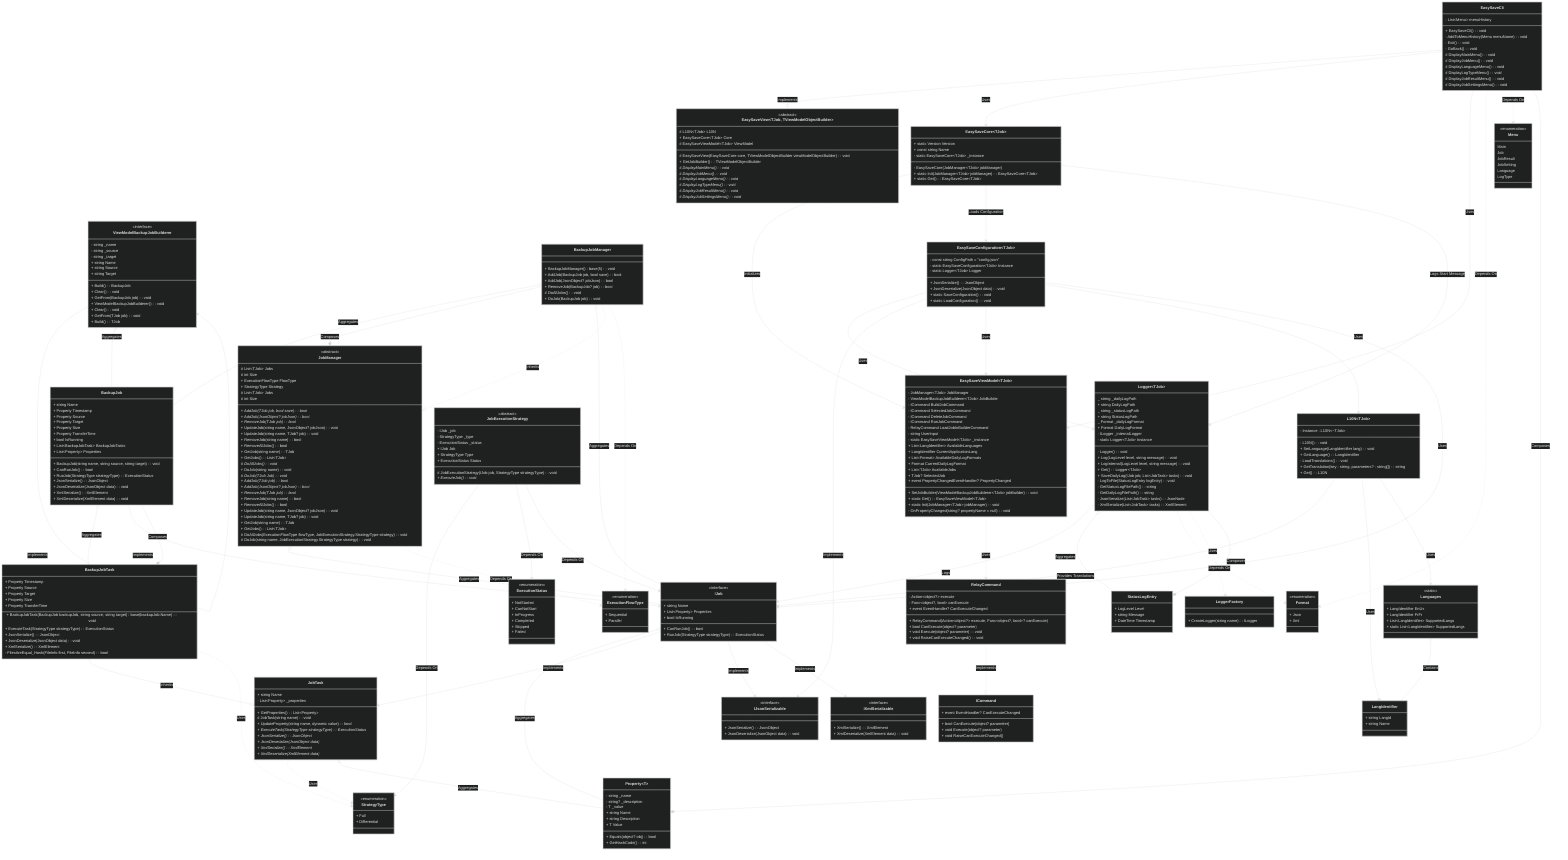 ---
config:
  theme: dark
---
classDiagram
    class Menu {
        <<enumeration>>
        Main
        Job
        JobResult
        JobSetting
        Language
        LogType
    }

    class EasySaveCli {
        - List~Menu~ menuHistory
        + EasySaveCli() : void
        - AddToMenuHistory(Menu menuName) : void
        - Exit() : void
        - GoBack() : void
        # DisplayMainMenu() : void
        # DisplayJobMenu() : void
        # DisplayLanguageMenu() : void
        # DisplayLogTypeMenu() : void
        # DisplayJobResultMenu() : void
        # DisplayJobSettingsMenu() : void
    }

    class ViewModelBackupJobBuilderer {
        - string _name
        - string _source
        - string _target
        + string Name
        + string Source
        + string Target
        + Build() : BackupJob
        + Clear() : void 
        + GetFrom(BackupJob job) : void
        + ViewModelBackupJobBuilderer() : void
    }

    class ViewModelBackupJobBuilderer~TJob~ {
        <<interface>>
        + Clear() : void
        + GetFrom(TJob job) : void
        + Build() : TJob
    }

    class BackupJob {
        + string Name
        + Property Timestamp
        + Property Source
        + Property Target
        + Property Size
        + Property TransferTime
        + bool IsRunning
        + List~BackupJobTask~ BackupJobTasks
        + List~Property~ Properties
        + BackupJob(string name, string source, string target) : void
        + CanRunJob() : bool
        + RunJob(StrategyType strategyType) : ExecutionStatus
        + JsonSerialize() : JsonObject
        + JsonDeserialize(JsonObject data) : void
        + XmlSerialize() : XmlElement
        + XmlDeserialize(XmlElement data) : void
    }

    class BackupJobManager {
        + BackupJobManager() : base(5) : void
        + AddJob(BackupJob job, bool save) : bool
        + AddJob(JsonObject? jobJson) : bool
        + RemoveJob(BackupJob? job) : bool
        # DoAllJobs() : void
        + DoJob(BackupJob job) : void
    }

    class JobManager {
        <<abstract>>
        # List~TJob~ Jobs
        # int Size
        + ExecutionFlowType FlowType
        + StrategyType Strategy
        + AddJob(TJob job, bool save)* : bool
        + AddJob(JsonObject? jobJson)* : bool
        + RemoveJob(TJob job)* : bool
        + UpdateJob(string name, JsonObject? jobJson) : void
        + UpdateJob(string name, TJob? job) : void
        + RemoveJob(string name) : bool
        + RemoveAllJobs() : bool
        + GetJob(string name) : TJob
        + GetJobs() : List~TJob~
        # DoAllJobs()* : void
        + DoJob(string name) : void
        # DoJob(TJob Job)* : void
    }

    class BackupJobTask {
        + Property Timestamp
        + Property Source
        + Property Target
        + Property Size
        + Property TransferTime
        + BackupJobTask(BackupJob backupJob, string source, string target) : base(backupJob.Name) : void
        + ExecuteTask(StrategyType strategyType) : ExecutionStatus
        + JsonSerialize() : JsonObject
        + JsonDeserialize(JsonObject data) : void
        + XmlSerialize() : XmlElement
        - FilesAreEqual_Hash(FileInfo first, FileInfo second)$ : bool
    }

    class L10N~TJob~ {
        - Instance : L10N~~TJob~
        - L10N() : void
        + SetLanguage(LangIdentifier lang) : void
        + GetLanguage() : LangIdentifier
        - LoadTranslations() : void
        + GetTranslation(key : string, parameters? : string[]) : string
        + Get() : L10N<TJob>
    }

    class LangIdentifier {
        + string LangId
        + string Name
    }

    class Languages {
        <<static>>
        + LangIdentifier EnUs
        + LangIdentifier FrFr
        + List~LangIdentifier~ SupportedLangs
    }

    class Format {
        <<enumeration>>
        + Json
        + Xml
    }

    class Logger~TJob~ {
        _ string _dailyLogPath
        + string DailyLogPath
        _ string _statusLogPath
        + string StatusLogPath
        _ Format _dailyLogFormat
        + Format DailyLogFormat
        - ILogger _internalLogger
        - static Logger~TJob~ Instance
        - Logger() : void
        + Log(LogLevel level, string message)$ : void
        + LogInternal(LogLevel level, string message) : void
        + Get()$ : Logger~TJob~ 
        + SaveDailyLog(IJob job, List~JobTask~ tasks) : void
        - LogToFile(StatusLogEntry logEntry) : void
        - GetStatusLogFilePath() : string
        - GetDailyLogFilePath() : string
        - JsonSerialize(List~JobTask~ tasks) : JsonNode
        - XmlSerialize(List~JobTask~ tasks) : XmlElement
    }

    class LoggerFactory {
        + CreateLogger(string name) : ILogger
    }

    class StatusLogEntry {
        + LogLevel Level
        + string Message
        + DateTime Timestamp
    }

    class JobExecutionStrategy {
        <<abstract>>
        - IJob _job
        - StrategyType _type
        - ExecutionStatus _status
        + IJob Job
        + StrategyType Type
        + ExecutionStatus Status
        # JobExecutionStrategy(IJob job, StrategyType strategyType) : void
        + ExecuteJob()* : void
    }

    class StrategyType {
        <<enumeration>>
        + Full
        + Differential
    }

    class ExecutionStatus {
        <<enumeration>>
        + NotStarted
        + CanNotStart
        + InProgress
        + Completed
        + Skipped
        + Failed
    }

    class JobTask {
        + string Name
        - List~Property~ _properties
        + GetProperties() : List~Property~
        # JobTask(string name) : void
        + UpdateProperty(string name, dynamic value) : bool
        + ExecuteTask(StrategyType strategyType)* : ExecutionStatus
        + JsonSerialize()* : JsonObject
        + JsonDeserialize(JsonObject data)* 
        + XmlSerialize()* : XmlElement
        + XmlDeserialize(XmlElement data)* 
    }

    class Property~T~ {
        - string _name
        - string? _description
        - T _value
        + string Name
        + string Description
        + T Value
        + Equals(object? obj) : bool
        + GetHashCode() : int
    }

    class EasySaveConfiguration~TJob~ {
        - const string ConfigPath = "config.json"
        - static EasySaveConfiguration~TJob~ Instance
        - static Logger~TJob~ Logger
        + JsonSerialize() : JsonObject
        + JsonDeserialize(JsonObject data) : void
        + static SaveConfiguration() : void
        + static LoadConfiguration() : void
    }

    class JobManager~TJob~ {
        <<abstract>>
        # List~TJob~ Jobs
        # int Size
        + AddJob(TJob job)* : bool
        + AddJob(JsonObject? jobJson)* : bool
        + RemoveJob(TJob job)* : bool
        + RemoveJob(string name) : bool
        + RemoveAllJobs() : bool
        + UpdateJob(string name, JsonObject? jobJson) : void
        + UpdateJob(string name, TJob? job) : void
        + GetJob(string name) : TJob
        + GetJobs() : List~TJob~
        # DoAllJobs(ExecutionFlowType flowType, JobExecutionStrategy.StrategyType strategy) : void
        # DoJob(string name, JobExecutionStrategy.StrategyType strategy) : void
    }

    class ExecutionFlowType {
        <<enumeration>>
        + Sequential
        + Parallel
    }

    class Languages {
        + static List~LangIdentifier~ SupportedLangs
    }

    class IJob {
        <<interface>>
        + string Name
        + List~Property~ Properties
        + bool IsRunning
        + CanRunJob() : bool
        + RunJob(StrategyType strategyType) : ExecutionStatus
    }

    class IJsonSerializable {
        <<interface>>
        + JsonSerialize() : JsonObject
        + JsonDeserialize(JsonObject data) : void
    }

    class IXmlSerializable {
        <<interface>>
        + XmlSerialize() : XmlElement
        + XmlDeserialize(XmlElement data) : void
    }

    class EasySaveView~TJob, TViewModelObjectBuilder~ {
        <<abstract>>
        # L10N~TJob~ L10N
        + EasySaveCore~TJob~ Core
        # EasySaveViewModel~TJob~ ViewModel
        # EasySaveView(EasySaveCore<TJob> core, TViewModelObjectBuilder viewModelObjectBuilder) : void
        + GetJobBuilder() : TViewModelObjectBuilder
        # DisplayMainMenu()* : void
        # DisplayJobMenu()* : void
        # DisplayLanguageMenu()* : void
        # DisplayLogTypeMenu()* : void
        # DisplayJobResultMenu()* : void
        # DisplayJobSettingsMenu()* : void
    }

    class EasySaveViewModel~TJob~ {
        - JobManager~TJob~ JobManager
        - ViewModelBackupJobBuilderer~TJob~ JobBuilder
        - ICommand BuildJobCommand
        - ICommand SelectedJobCommand
        - ICommand DeleteJobCommand
        - ICommand RunJobCommand
        - RelayCommand LoadJobInBuilderCommand
        - string UserInput
        - static EasySaveViewModel~TJob~ _instance

        + List~LangIdentifier~ AvailableLanguages
        + LangIdentifier CurrentApplicationLang
        + List~Format~ AvailableDailyLogFormats
        + Format CurrentDailyLogFormat
        + List~TJob~ AvailableJobs
        + TJob? SelectedJob

        + SetJobBuilder(ViewModelBackupJobBuilderer~TJob~ jobBuilder) : void
        + static Get() : EasySaveViewModel~TJob~
        + static Init(JobManager~TJob~ jobManager) : void
        + event PropertyChangedEventHandler? PropertyChanged
        - OnPropertyChanged(string? propertyName = null) : void
    }

    class EasySaveCore~TJob~ {
        + static Version Version
        + const string Name
        - static EasySaveCore~TJob~ _instance
        - EasySaveCore(JobManager~TJob~ jobManager)
        + static Init(JobManager~TJob~ jobManager) : EasySaveCore~TJob~
        + static Get() : EasySaveCore~TJob~
    }

   class RelayCommand {
        - Action~object?~ execute
        - Func~object?, bool~ canExecute
        + RelayCommand(Action~object?~ execute, Func~object?, bool~? canExecute)
        + bool CanExecute(object? parameter)
        + void Execute(object? parameter) : void
        + void RaiseCanExecuteChanged() : void
        + event EventHandler? CanExecuteChanged
    }

   class ICommand {
        + bool CanExecute(object? parameter)
        + void Execute(object? parameter)
        + void RaiseCanExecuteChanged()
        + event EventHandler? CanExecuteChanged
    }


    %% Relationships
    ViewModelBackupJobBuilderer --> ViewModelBackupJobBuilderer : Implements
    ViewModelBackupJobBuilderer o-- BackupJob : Aggregates
    BackupJobManager o-- BackupJob : Aggregates
    BackupJobManager --* JobManager : Composes
    BackupJob o-- BackupJobTask : Aggregates
    BackupJobTask --|> JobTask : Inherits
    BackupJobTask ..> StrategyType : Uses
    JobTask ..> StrategyType : Uses
    BackupJob --> IJob : Implements
    BackupJobManager o-- IJob : Aggregates
    BackupJobManager ..|> JobManager : Inherits
    Logger --> IJob : Logs
    L10N --> IJob : Provides Translations
    L10N --> LangIdentifier : Uses
    L10N --> Languages : Uses
    Languages o-- LangIdentifier : Contains
    IJob o-- Property : Aggregates
    JobTask o-- Property : Aggregates
    IJob --> JobTask : Implements
    JobManager o-- IJob : Aggregates
    JobManager ..> ExecutionFlowType : Depends On
    BackupJobManager ..> ExecutionFlowType : Depends On
    Logger o-- StatusLogEntry : Aggregates
    Logger ..> Format : Depends On
    Logger~TJob~ ..> LoggerFactory : Uses
    IJob --> IJsonSerializable : Implements
    IJob --> IXmlSerializable : Implements
    JobExecutionStrategy --> StrategyType : Depends On
    JobExecutionStrategy --> ExecutionStatus : Depends On
    JobExecutionStrategy --> IJob : Depends On
    EasySaveConfiguration~TJob~ --> Logger~TJob~ : Uses
    EasySaveConfiguration~TJob~ --> IJsonSerializable : Implements
    EasySaveConfiguration~TJob~ --> EasySaveViewModel~TJob~ : Uses
    EasySaveConfiguration~TJob~ --> L10N~TJob~ : Uses
    EasySaveConfiguration~TJob~ --> IJob : Uses
    EasySaveCore~TJob~ --> EasySaveViewModel~TJob~ : Initializes
    EasySaveCore~TJob~ --> EasySaveConfiguration~TJob~ : Loads Configuration
    EasySaveCore~TJob~ --> Logger~TJob~ : Logs Start Message
    EasySaveCli --|> EasySaveView~TJob~ : Implements
    EasySaveCli --> EasySaveCore~TJob~ : Uses
    EasySaveCli --> EasySaveViewModel~TJob~ : Uses
    EasySaveCli ..> Format : Depends On
    EasySaveCli ..> Menu : Depends On
    EasySaveCli --* Property : Composes
    BackupJob --* BackupJobTask : Composes
    Logger --* StatusLogEntry : Composes
    RelayCommand ..|> ICommand : Implements
    EasySaveViewModel ..> RelayCommand : Uses